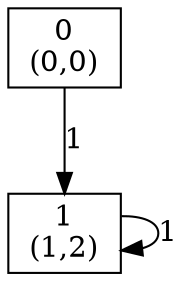 digraph P {
size="8,5"
node [shape=box];
0 -> 1 [ label="1" ];
1 -> 1 [ label="1" ];
0 [label="0\n(0,0)"];
1 [label="1\n(1,2)"];
}
